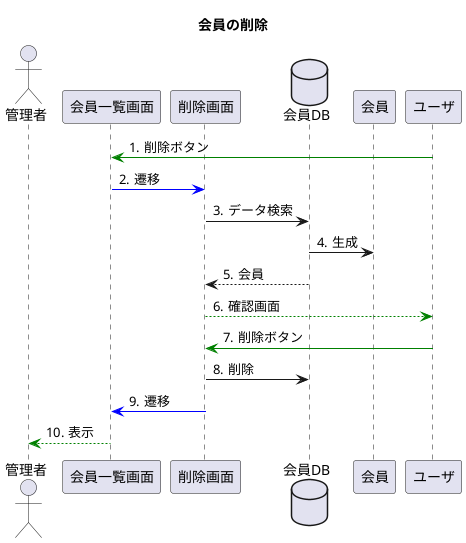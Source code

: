 @startuml
title 会員の削除

autonumber "#."

actor 管理者
participant 会員一覧画面
participant 削除画面
database 会員DB
participant 会員

ユーザ -[#green]> 会員一覧画面:削除ボタン
会員一覧画面 -[#blue]> 削除画面:遷移
削除画面 -> 会員DB:データ検索
会員DB -> 会員:生成
会員DB --> 削除画面:会員
削除画面 --[#green]> ユーザ:確認画面
ユーザ -[#green]> 削除画面:削除ボタン
削除画面 -> 会員DB:削除
削除画面 -[#blue]> 会員一覧画面:遷移
会員一覧画面 --[#green]> 管理者:表示
@enduml